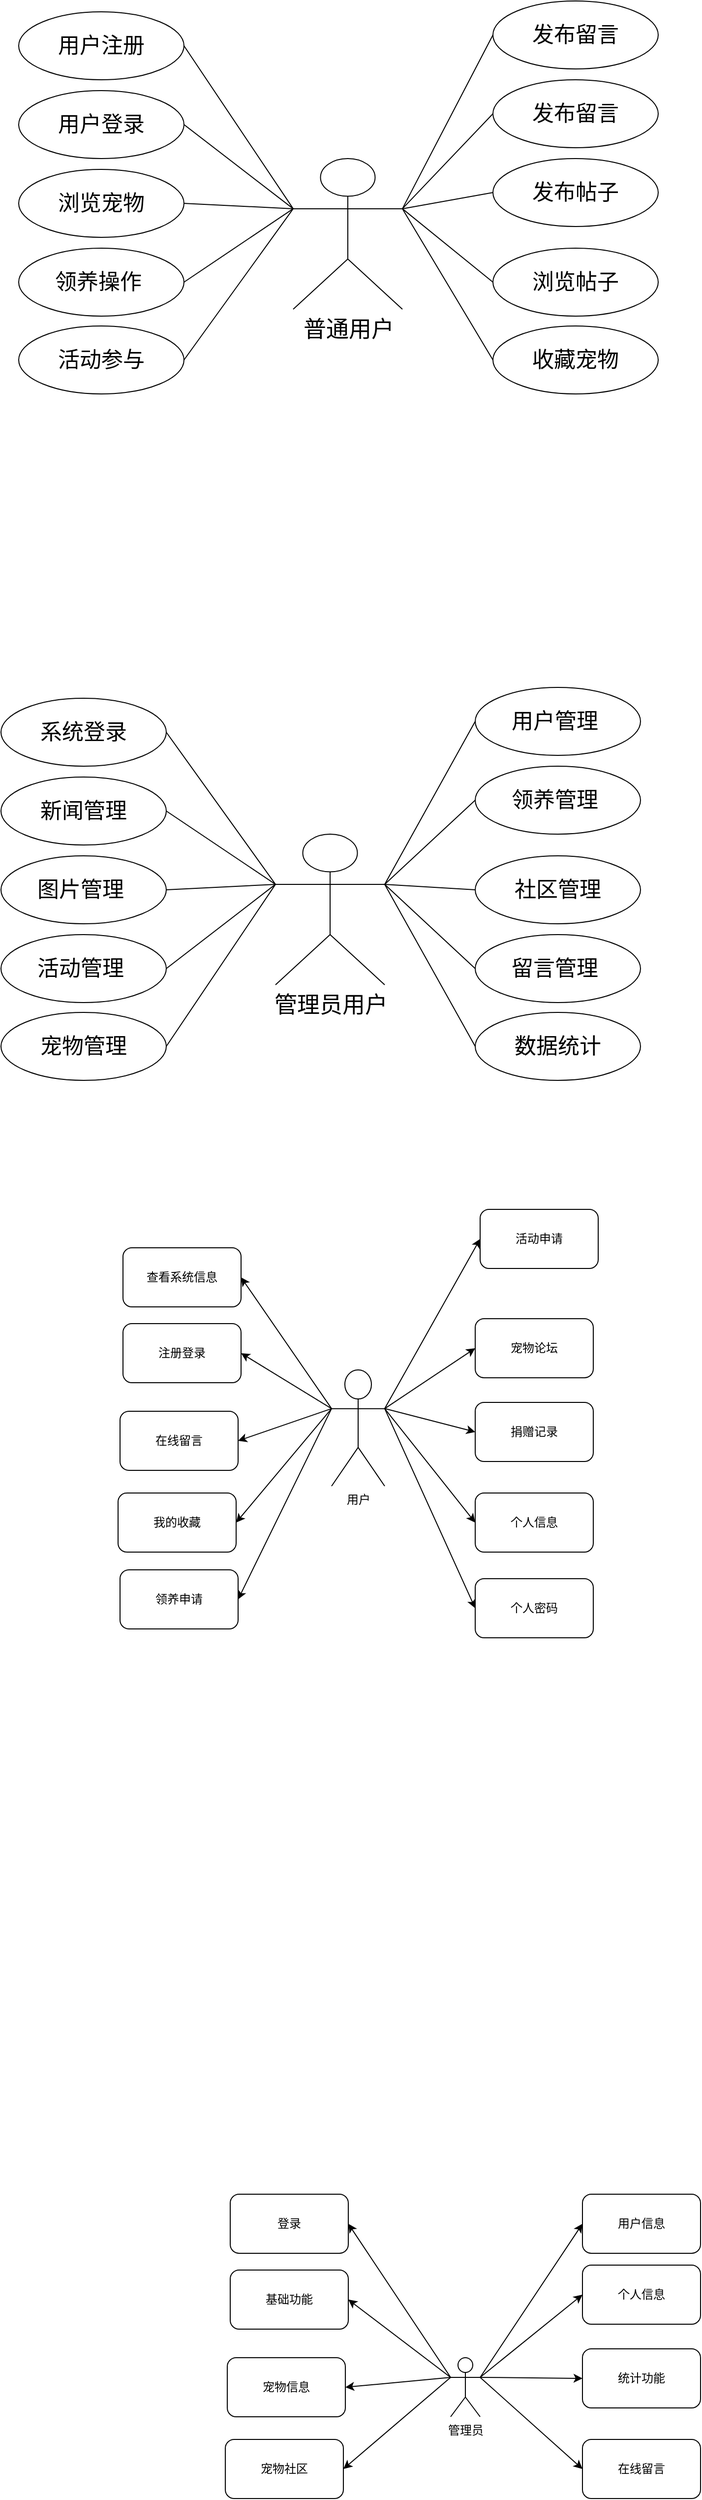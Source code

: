 <mxfile version="26.2.14">
  <diagram name="第 1 页" id="uS2H58pccRV9qT1qM_9W">
    <mxGraphModel dx="994" dy="2170" grid="0" gridSize="10" guides="1" tooltips="1" connect="1" arrows="1" fold="1" page="0" pageScale="1" pageWidth="827" pageHeight="1169" math="0" shadow="0">
      <root>
        <mxCell id="0" />
        <mxCell id="1" parent="0" />
        <mxCell id="VDHGLhJUpDY8RsdzDFgo-6" value="在线留言" style="rounded=1;whiteSpace=wrap;html=1;verticalAlign=middle;align=center;" parent="1" vertex="1">
          <mxGeometry x="121" y="225" width="120" height="60" as="geometry" />
        </mxCell>
        <mxCell id="VDHGLhJUpDY8RsdzDFgo-10" value="我的收藏" style="rounded=1;whiteSpace=wrap;html=1;" parent="1" vertex="1">
          <mxGeometry x="119" y="308" width="120" height="60" as="geometry" />
        </mxCell>
        <mxCell id="VDHGLhJUpDY8RsdzDFgo-11" value="注册登录" style="rounded=1;whiteSpace=wrap;html=1;" parent="1" vertex="1">
          <mxGeometry x="124" y="136" width="120" height="60" as="geometry" />
        </mxCell>
        <mxCell id="VDHGLhJUpDY8RsdzDFgo-12" value="查看系统信息" style="rounded=1;whiteSpace=wrap;html=1;" parent="1" vertex="1">
          <mxGeometry x="124" y="59" width="120" height="60" as="geometry" />
        </mxCell>
        <mxCell id="VDHGLhJUpDY8RsdzDFgo-14" value="活动申请" style="rounded=1;whiteSpace=wrap;html=1;direction=east;" parent="1" vertex="1">
          <mxGeometry x="487" y="20" width="120" height="60" as="geometry" />
        </mxCell>
        <mxCell id="VDHGLhJUpDY8RsdzDFgo-13" value="领养申请" style="rounded=1;whiteSpace=wrap;html=1;" parent="1" vertex="1">
          <mxGeometry x="121" y="386" width="120" height="60" as="geometry" />
        </mxCell>
        <mxCell id="VDHGLhJUpDY8RsdzDFgo-15" value="宠物论坛" style="rounded=1;whiteSpace=wrap;html=1;" parent="1" vertex="1">
          <mxGeometry x="482" y="131" width="120" height="60" as="geometry" />
        </mxCell>
        <mxCell id="VDHGLhJUpDY8RsdzDFgo-16" value="捐赠记录" style="rounded=1;whiteSpace=wrap;html=1;" parent="1" vertex="1">
          <mxGeometry x="482" y="216" width="120" height="60" as="geometry" />
        </mxCell>
        <mxCell id="VDHGLhJUpDY8RsdzDFgo-17" value="个人信息" style="rounded=1;whiteSpace=wrap;html=1;" parent="1" vertex="1">
          <mxGeometry x="482" y="308" width="120" height="60" as="geometry" />
        </mxCell>
        <mxCell id="VDHGLhJUpDY8RsdzDFgo-18" value="个人密码" style="rounded=1;whiteSpace=wrap;html=1;" parent="1" vertex="1">
          <mxGeometry x="482" y="395" width="120" height="60" as="geometry" />
        </mxCell>
        <mxCell id="IdkYe38QhfolGH_DPRKy-3" value="" style="endArrow=classic;html=1;rounded=0;exitX=0;exitY=0.333;exitDx=0;exitDy=0;exitPerimeter=0;entryX=1;entryY=0.5;entryDx=0;entryDy=0;" parent="1" source="VDHGLhJUpDY8RsdzDFgo-1" target="VDHGLhJUpDY8RsdzDFgo-12" edge="1">
          <mxGeometry width="50" height="50" relative="1" as="geometry">
            <mxPoint x="323" y="216" as="sourcePoint" />
            <mxPoint x="373" y="166" as="targetPoint" />
          </mxGeometry>
        </mxCell>
        <mxCell id="IdkYe38QhfolGH_DPRKy-4" value="" style="endArrow=classic;html=1;rounded=0;entryX=1;entryY=0.5;entryDx=0;entryDy=0;exitX=0;exitY=0.333;exitDx=0;exitDy=0;exitPerimeter=0;" parent="1" source="VDHGLhJUpDY8RsdzDFgo-1" target="VDHGLhJUpDY8RsdzDFgo-11" edge="1">
          <mxGeometry width="50" height="50" relative="1" as="geometry">
            <mxPoint x="358" y="419" as="sourcePoint" />
            <mxPoint x="408" y="369" as="targetPoint" />
          </mxGeometry>
        </mxCell>
        <mxCell id="IdkYe38QhfolGH_DPRKy-5" value="" style="endArrow=classic;html=1;rounded=0;entryX=1;entryY=0.5;entryDx=0;entryDy=0;exitX=0;exitY=0.333;exitDx=0;exitDy=0;exitPerimeter=0;" parent="1" source="VDHGLhJUpDY8RsdzDFgo-1" target="VDHGLhJUpDY8RsdzDFgo-6" edge="1">
          <mxGeometry width="50" height="50" relative="1" as="geometry">
            <mxPoint x="358" y="419" as="sourcePoint" />
            <mxPoint x="408" y="369" as="targetPoint" />
          </mxGeometry>
        </mxCell>
        <mxCell id="IdkYe38QhfolGH_DPRKy-6" value="" style="endArrow=classic;html=1;rounded=0;entryX=1;entryY=0.5;entryDx=0;entryDy=0;exitX=0;exitY=0.333;exitDx=0;exitDy=0;exitPerimeter=0;" parent="1" source="VDHGLhJUpDY8RsdzDFgo-1" target="VDHGLhJUpDY8RsdzDFgo-10" edge="1">
          <mxGeometry width="50" height="50" relative="1" as="geometry">
            <mxPoint x="358" y="419" as="sourcePoint" />
            <mxPoint x="408" y="369" as="targetPoint" />
          </mxGeometry>
        </mxCell>
        <mxCell id="IdkYe38QhfolGH_DPRKy-7" value="" style="endArrow=classic;html=1;rounded=0;entryX=1;entryY=0.5;entryDx=0;entryDy=0;exitX=0;exitY=0.333;exitDx=0;exitDy=0;exitPerimeter=0;" parent="1" target="VDHGLhJUpDY8RsdzDFgo-13" edge="1" source="VDHGLhJUpDY8RsdzDFgo-1">
          <mxGeometry width="50" height="50" relative="1" as="geometry">
            <mxPoint x="346" y="245" as="sourcePoint" />
            <mxPoint x="408" y="369" as="targetPoint" />
          </mxGeometry>
        </mxCell>
        <mxCell id="IdkYe38QhfolGH_DPRKy-8" value="" style="endArrow=classic;html=1;rounded=0;entryX=0;entryY=0.5;entryDx=0;entryDy=0;exitX=1;exitY=0.333;exitDx=0;exitDy=0;exitPerimeter=0;" parent="1" source="VDHGLhJUpDY8RsdzDFgo-1" target="VDHGLhJUpDY8RsdzDFgo-14" edge="1">
          <mxGeometry width="50" height="50" relative="1" as="geometry">
            <mxPoint x="358" y="225" as="sourcePoint" />
            <mxPoint x="467" y="136" as="targetPoint" />
          </mxGeometry>
        </mxCell>
        <mxCell id="IdkYe38QhfolGH_DPRKy-9" value="" style="endArrow=classic;html=1;rounded=0;entryX=0;entryY=0.5;entryDx=0;entryDy=0;exitX=1;exitY=0.333;exitDx=0;exitDy=0;exitPerimeter=0;" parent="1" source="VDHGLhJUpDY8RsdzDFgo-1" target="VDHGLhJUpDY8RsdzDFgo-15" edge="1">
          <mxGeometry width="50" height="50" relative="1" as="geometry">
            <mxPoint x="358" y="225" as="sourcePoint" />
            <mxPoint x="408" y="175" as="targetPoint" />
          </mxGeometry>
        </mxCell>
        <mxCell id="IdkYe38QhfolGH_DPRKy-11" value="" style="endArrow=classic;html=1;rounded=0;exitX=1;exitY=0.333;exitDx=0;exitDy=0;exitPerimeter=0;entryX=0;entryY=0.5;entryDx=0;entryDy=0;" parent="1" source="VDHGLhJUpDY8RsdzDFgo-1" target="VDHGLhJUpDY8RsdzDFgo-16" edge="1">
          <mxGeometry width="50" height="50" relative="1" as="geometry">
            <mxPoint x="358" y="225" as="sourcePoint" />
            <mxPoint x="408" y="175" as="targetPoint" />
          </mxGeometry>
        </mxCell>
        <mxCell id="IdkYe38QhfolGH_DPRKy-12" value="" style="endArrow=classic;html=1;rounded=0;entryX=0;entryY=0.5;entryDx=0;entryDy=0;exitX=1;exitY=0.333;exitDx=0;exitDy=0;exitPerimeter=0;" parent="1" source="VDHGLhJUpDY8RsdzDFgo-1" target="VDHGLhJUpDY8RsdzDFgo-17" edge="1">
          <mxGeometry width="50" height="50" relative="1" as="geometry">
            <mxPoint x="358" y="225" as="sourcePoint" />
            <mxPoint x="408" y="175" as="targetPoint" />
          </mxGeometry>
        </mxCell>
        <mxCell id="IdkYe38QhfolGH_DPRKy-13" value="" style="endArrow=classic;html=1;rounded=0;entryX=0;entryY=0.5;entryDx=0;entryDy=0;exitX=1;exitY=0.333;exitDx=0;exitDy=0;exitPerimeter=0;" parent="1" source="VDHGLhJUpDY8RsdzDFgo-1" target="VDHGLhJUpDY8RsdzDFgo-18" edge="1">
          <mxGeometry width="50" height="50" relative="1" as="geometry">
            <mxPoint x="389" y="288" as="sourcePoint" />
            <mxPoint x="408" y="175" as="targetPoint" />
          </mxGeometry>
        </mxCell>
        <mxCell id="IdkYe38QhfolGH_DPRKy-14" value="管理员" style="shape=umlActor;verticalLabelPosition=bottom;verticalAlign=top;html=1;outlineConnect=0;" parent="1" vertex="1">
          <mxGeometry x="457" y="1186" width="30" height="60" as="geometry" />
        </mxCell>
        <mxCell id="IdkYe38QhfolGH_DPRKy-15" value="宠物信息" style="rounded=1;whiteSpace=wrap;html=1;verticalAlign=middle;align=center;" parent="1" vertex="1">
          <mxGeometry x="230" y="1186" width="120" height="60" as="geometry" />
        </mxCell>
        <mxCell id="IdkYe38QhfolGH_DPRKy-16" value="宠物社区" style="rounded=1;whiteSpace=wrap;html=1;" parent="1" vertex="1">
          <mxGeometry x="228" y="1269" width="120" height="60" as="geometry" />
        </mxCell>
        <mxCell id="IdkYe38QhfolGH_DPRKy-17" value="基础功能" style="rounded=1;whiteSpace=wrap;html=1;" parent="1" vertex="1">
          <mxGeometry x="233" y="1097" width="120" height="60" as="geometry" />
        </mxCell>
        <mxCell id="IdkYe38QhfolGH_DPRKy-18" value="登录" style="rounded=1;whiteSpace=wrap;html=1;" parent="1" vertex="1">
          <mxGeometry x="233" y="1020" width="120" height="60" as="geometry" />
        </mxCell>
        <mxCell id="IdkYe38QhfolGH_DPRKy-20" value="用户信息" style="rounded=1;whiteSpace=wrap;html=1;" parent="1" vertex="1">
          <mxGeometry x="591" y="1020" width="120" height="60" as="geometry" />
        </mxCell>
        <mxCell id="IdkYe38QhfolGH_DPRKy-21" value="个人信息" style="rounded=1;whiteSpace=wrap;html=1;" parent="1" vertex="1">
          <mxGeometry x="591" y="1092" width="120" height="60" as="geometry" />
        </mxCell>
        <mxCell id="IdkYe38QhfolGH_DPRKy-22" value="统计功能" style="rounded=1;whiteSpace=wrap;html=1;" parent="1" vertex="1">
          <mxGeometry x="591" y="1177" width="120" height="60" as="geometry" />
        </mxCell>
        <mxCell id="IdkYe38QhfolGH_DPRKy-23" value="在线留言" style="rounded=1;whiteSpace=wrap;html=1;" parent="1" vertex="1">
          <mxGeometry x="591" y="1269" width="120" height="60" as="geometry" />
        </mxCell>
        <mxCell id="IdkYe38QhfolGH_DPRKy-25" value="" style="endArrow=classic;html=1;rounded=0;exitX=0;exitY=0.333;exitDx=0;exitDy=0;exitPerimeter=0;entryX=1;entryY=0.5;entryDx=0;entryDy=0;" parent="1" source="IdkYe38QhfolGH_DPRKy-14" target="IdkYe38QhfolGH_DPRKy-18" edge="1">
          <mxGeometry width="50" height="50" relative="1" as="geometry">
            <mxPoint x="432" y="1177" as="sourcePoint" />
            <mxPoint x="482" y="1127" as="targetPoint" />
          </mxGeometry>
        </mxCell>
        <mxCell id="IdkYe38QhfolGH_DPRKy-26" value="" style="endArrow=classic;html=1;rounded=0;entryX=1;entryY=0.5;entryDx=0;entryDy=0;exitX=0;exitY=0.333;exitDx=0;exitDy=0;exitPerimeter=0;" parent="1" source="IdkYe38QhfolGH_DPRKy-14" target="IdkYe38QhfolGH_DPRKy-17" edge="1">
          <mxGeometry width="50" height="50" relative="1" as="geometry">
            <mxPoint x="467" y="1380" as="sourcePoint" />
            <mxPoint x="517" y="1330" as="targetPoint" />
          </mxGeometry>
        </mxCell>
        <mxCell id="IdkYe38QhfolGH_DPRKy-27" value="" style="endArrow=classic;html=1;rounded=0;entryX=1;entryY=0.5;entryDx=0;entryDy=0;exitX=0;exitY=0.333;exitDx=0;exitDy=0;exitPerimeter=0;" parent="1" source="IdkYe38QhfolGH_DPRKy-14" target="IdkYe38QhfolGH_DPRKy-15" edge="1">
          <mxGeometry width="50" height="50" relative="1" as="geometry">
            <mxPoint x="467" y="1380" as="sourcePoint" />
            <mxPoint x="517" y="1330" as="targetPoint" />
          </mxGeometry>
        </mxCell>
        <mxCell id="IdkYe38QhfolGH_DPRKy-28" value="" style="endArrow=classic;html=1;rounded=0;entryX=1;entryY=0.5;entryDx=0;entryDy=0;exitX=0;exitY=0.333;exitDx=0;exitDy=0;exitPerimeter=0;" parent="1" source="IdkYe38QhfolGH_DPRKy-14" target="IdkYe38QhfolGH_DPRKy-16" edge="1">
          <mxGeometry width="50" height="50" relative="1" as="geometry">
            <mxPoint x="467" y="1380" as="sourcePoint" />
            <mxPoint x="517" y="1330" as="targetPoint" />
          </mxGeometry>
        </mxCell>
        <mxCell id="IdkYe38QhfolGH_DPRKy-30" value="" style="endArrow=classic;html=1;rounded=0;entryX=0;entryY=0.5;entryDx=0;entryDy=0;exitX=1;exitY=0.333;exitDx=0;exitDy=0;exitPerimeter=0;" parent="1" source="IdkYe38QhfolGH_DPRKy-14" target="IdkYe38QhfolGH_DPRKy-20" edge="1">
          <mxGeometry width="50" height="50" relative="1" as="geometry">
            <mxPoint x="467" y="1186" as="sourcePoint" />
            <mxPoint x="576" y="1097" as="targetPoint" />
          </mxGeometry>
        </mxCell>
        <mxCell id="IdkYe38QhfolGH_DPRKy-31" value="" style="endArrow=classic;html=1;rounded=0;entryX=0;entryY=0.5;entryDx=0;entryDy=0;exitX=1;exitY=0.333;exitDx=0;exitDy=0;exitPerimeter=0;" parent="1" source="IdkYe38QhfolGH_DPRKy-14" target="IdkYe38QhfolGH_DPRKy-21" edge="1">
          <mxGeometry width="50" height="50" relative="1" as="geometry">
            <mxPoint x="467" y="1186" as="sourcePoint" />
            <mxPoint x="517" y="1136" as="targetPoint" />
          </mxGeometry>
        </mxCell>
        <mxCell id="IdkYe38QhfolGH_DPRKy-32" value="" style="endArrow=classic;html=1;rounded=0;exitX=1;exitY=0.333;exitDx=0;exitDy=0;exitPerimeter=0;entryX=0;entryY=0.5;entryDx=0;entryDy=0;" parent="1" source="IdkYe38QhfolGH_DPRKy-14" target="IdkYe38QhfolGH_DPRKy-22" edge="1">
          <mxGeometry width="50" height="50" relative="1" as="geometry">
            <mxPoint x="467" y="1186" as="sourcePoint" />
            <mxPoint x="517" y="1136" as="targetPoint" />
          </mxGeometry>
        </mxCell>
        <mxCell id="IdkYe38QhfolGH_DPRKy-33" value="" style="endArrow=classic;html=1;rounded=0;entryX=0;entryY=0.5;entryDx=0;entryDy=0;exitX=1;exitY=0.333;exitDx=0;exitDy=0;exitPerimeter=0;" parent="1" source="IdkYe38QhfolGH_DPRKy-14" target="IdkYe38QhfolGH_DPRKy-23" edge="1">
          <mxGeometry width="50" height="50" relative="1" as="geometry">
            <mxPoint x="467" y="1186" as="sourcePoint" />
            <mxPoint x="517" y="1136" as="targetPoint" />
          </mxGeometry>
        </mxCell>
        <mxCell id="VDHGLhJUpDY8RsdzDFgo-1" value="用户" style="shape=umlActor;verticalLabelPosition=bottom;verticalAlign=top;html=1;outlineConnect=0;" parent="1" vertex="1">
          <mxGeometry x="336" y="183" width="54" height="118" as="geometry" />
        </mxCell>
        <mxCell id="zf7IheJZGBFKekFb0VpP-5" value="&lt;font style=&quot;font-size: 22px;&quot;&gt;用户管理&amp;nbsp;&lt;/font&gt;" style="ellipse;whiteSpace=wrap;html=1;" vertex="1" parent="1">
          <mxGeometry x="482" y="-510" width="168" height="69" as="geometry" />
        </mxCell>
        <mxCell id="zf7IheJZGBFKekFb0VpP-6" value="&lt;font style=&quot;font-size: 23px;&quot;&gt;管理员用户&lt;/font&gt;" style="shape=umlActor;verticalLabelPosition=bottom;verticalAlign=top;html=1;outlineConnect=0;" vertex="1" parent="1">
          <mxGeometry x="279" y="-361" width="111" height="153" as="geometry" />
        </mxCell>
        <mxCell id="zf7IheJZGBFKekFb0VpP-7" value="" style="endArrow=none;html=1;rounded=0;entryX=0;entryY=0.5;entryDx=0;entryDy=0;exitX=1;exitY=0.333;exitDx=0;exitDy=0;exitPerimeter=0;" edge="1" parent="1" source="zf7IheJZGBFKekFb0VpP-6" target="zf7IheJZGBFKekFb0VpP-5">
          <mxGeometry width="50" height="50" relative="1" as="geometry">
            <mxPoint x="390" y="231" as="sourcePoint" />
            <mxPoint x="317" y="-1" as="targetPoint" />
          </mxGeometry>
        </mxCell>
        <mxCell id="zf7IheJZGBFKekFb0VpP-9" value="&lt;font style=&quot;font-size: 22px;&quot;&gt;新闻管理&lt;/font&gt;" style="ellipse;whiteSpace=wrap;html=1;" vertex="1" parent="1">
          <mxGeometry y="-419" width="168" height="69" as="geometry" />
        </mxCell>
        <mxCell id="zf7IheJZGBFKekFb0VpP-10" value="&lt;font style=&quot;font-size: 22px;&quot;&gt;图片管理&amp;nbsp;&lt;/font&gt;" style="ellipse;whiteSpace=wrap;html=1;" vertex="1" parent="1">
          <mxGeometry y="-339" width="168" height="69" as="geometry" />
        </mxCell>
        <mxCell id="zf7IheJZGBFKekFb0VpP-11" value="&lt;font style=&quot;font-size: 22px;&quot;&gt;领养管理&amp;nbsp;&lt;/font&gt;" style="ellipse;whiteSpace=wrap;html=1;" vertex="1" parent="1">
          <mxGeometry x="482" y="-430" width="168" height="69" as="geometry" />
        </mxCell>
        <mxCell id="zf7IheJZGBFKekFb0VpP-12" value="&lt;font style=&quot;font-size: 22px;&quot;&gt;活动管理&amp;nbsp;&lt;/font&gt;" style="ellipse;whiteSpace=wrap;html=1;" vertex="1" parent="1">
          <mxGeometry y="-259" width="168" height="69" as="geometry" />
        </mxCell>
        <mxCell id="zf7IheJZGBFKekFb0VpP-14" value="&lt;font style=&quot;font-size: 22px;&quot;&gt;宠物管理&lt;/font&gt;" style="ellipse;whiteSpace=wrap;html=1;" vertex="1" parent="1">
          <mxGeometry y="-180" width="168" height="69" as="geometry" />
        </mxCell>
        <mxCell id="zf7IheJZGBFKekFb0VpP-13" value="&lt;font style=&quot;font-size: 22px;&quot;&gt;社区管理&lt;/font&gt;" style="ellipse;whiteSpace=wrap;html=1;" vertex="1" parent="1">
          <mxGeometry x="482" y="-339" width="168" height="69" as="geometry" />
        </mxCell>
        <mxCell id="zf7IheJZGBFKekFb0VpP-16" value="&lt;font style=&quot;font-size: 22px;&quot;&gt;留言管理&amp;nbsp;&lt;/font&gt;" style="ellipse;whiteSpace=wrap;html=1;" vertex="1" parent="1">
          <mxGeometry x="482" y="-259" width="168" height="69" as="geometry" />
        </mxCell>
        <mxCell id="zf7IheJZGBFKekFb0VpP-17" value="" style="endArrow=none;html=1;rounded=0;entryX=0;entryY=0.5;entryDx=0;entryDy=0;exitX=1;exitY=0.333;exitDx=0;exitDy=0;exitPerimeter=0;" edge="1" parent="1" source="zf7IheJZGBFKekFb0VpP-6" target="zf7IheJZGBFKekFb0VpP-11">
          <mxGeometry width="50" height="50" relative="1" as="geometry">
            <mxPoint x="390" y="-220" as="sourcePoint" />
            <mxPoint x="440" y="-270" as="targetPoint" />
          </mxGeometry>
        </mxCell>
        <mxCell id="zf7IheJZGBFKekFb0VpP-18" value="&lt;font style=&quot;font-size: 22px;&quot;&gt;数据统计&lt;/font&gt;" style="ellipse;whiteSpace=wrap;html=1;" vertex="1" parent="1">
          <mxGeometry x="482" y="-180" width="168" height="69" as="geometry" />
        </mxCell>
        <mxCell id="zf7IheJZGBFKekFb0VpP-19" value="&lt;font style=&quot;font-size: 22px;&quot;&gt;系统登录&lt;/font&gt;" style="ellipse;whiteSpace=wrap;html=1;" vertex="1" parent="1">
          <mxGeometry y="-499" width="168" height="69" as="geometry" />
        </mxCell>
        <mxCell id="zf7IheJZGBFKekFb0VpP-20" value="" style="endArrow=none;html=1;rounded=0;exitX=0;exitY=0.5;exitDx=0;exitDy=0;entryX=1;entryY=0.333;entryDx=0;entryDy=0;entryPerimeter=0;" edge="1" parent="1" source="zf7IheJZGBFKekFb0VpP-16" target="zf7IheJZGBFKekFb0VpP-6">
          <mxGeometry width="50" height="50" relative="1" as="geometry">
            <mxPoint x="240" y="10" as="sourcePoint" />
            <mxPoint x="380" y="-280" as="targetPoint" />
          </mxGeometry>
        </mxCell>
        <mxCell id="zf7IheJZGBFKekFb0VpP-21" value="" style="endArrow=none;html=1;rounded=0;entryX=0;entryY=0.5;entryDx=0;entryDy=0;exitX=1;exitY=0.333;exitDx=0;exitDy=0;exitPerimeter=0;" edge="1" parent="1" source="zf7IheJZGBFKekFb0VpP-6" target="zf7IheJZGBFKekFb0VpP-18">
          <mxGeometry width="50" height="50" relative="1" as="geometry">
            <mxPoint x="380" y="-80" as="sourcePoint" />
            <mxPoint x="430" y="-130" as="targetPoint" />
          </mxGeometry>
        </mxCell>
        <mxCell id="zf7IheJZGBFKekFb0VpP-22" value="" style="endArrow=none;html=1;rounded=0;entryX=0;entryY=0.5;entryDx=0;entryDy=0;exitX=1;exitY=0.333;exitDx=0;exitDy=0;exitPerimeter=0;" edge="1" parent="1" source="zf7IheJZGBFKekFb0VpP-6" target="zf7IheJZGBFKekFb0VpP-13">
          <mxGeometry width="50" height="50" relative="1" as="geometry">
            <mxPoint x="290" y="-80" as="sourcePoint" />
            <mxPoint x="340" y="-130" as="targetPoint" />
          </mxGeometry>
        </mxCell>
        <mxCell id="zf7IheJZGBFKekFb0VpP-23" value="" style="endArrow=none;html=1;rounded=0;entryX=0;entryY=0.333;entryDx=0;entryDy=0;entryPerimeter=0;exitX=1;exitY=0.5;exitDx=0;exitDy=0;" edge="1" parent="1" source="zf7IheJZGBFKekFb0VpP-19" target="zf7IheJZGBFKekFb0VpP-6">
          <mxGeometry width="50" height="50" relative="1" as="geometry">
            <mxPoint x="190" as="sourcePoint" />
            <mxPoint x="240" y="-50" as="targetPoint" />
          </mxGeometry>
        </mxCell>
        <mxCell id="zf7IheJZGBFKekFb0VpP-24" value="" style="endArrow=none;html=1;rounded=0;entryX=0;entryY=0.333;entryDx=0;entryDy=0;entryPerimeter=0;exitX=1;exitY=0.5;exitDx=0;exitDy=0;" edge="1" parent="1" source="zf7IheJZGBFKekFb0VpP-9" target="zf7IheJZGBFKekFb0VpP-6">
          <mxGeometry width="50" height="50" relative="1" as="geometry">
            <mxPoint x="140" y="-10" as="sourcePoint" />
            <mxPoint x="190" y="-60" as="targetPoint" />
          </mxGeometry>
        </mxCell>
        <mxCell id="zf7IheJZGBFKekFb0VpP-25" value="" style="endArrow=none;html=1;rounded=0;entryX=0;entryY=0.333;entryDx=0;entryDy=0;entryPerimeter=0;exitX=1;exitY=0.5;exitDx=0;exitDy=0;" edge="1" parent="1" source="zf7IheJZGBFKekFb0VpP-10" target="zf7IheJZGBFKekFb0VpP-6">
          <mxGeometry width="50" height="50" relative="1" as="geometry">
            <mxPoint x="70" y="-10" as="sourcePoint" />
            <mxPoint x="120" y="-60" as="targetPoint" />
          </mxGeometry>
        </mxCell>
        <mxCell id="zf7IheJZGBFKekFb0VpP-26" value="" style="endArrow=none;html=1;rounded=0;entryX=0;entryY=0.333;entryDx=0;entryDy=0;entryPerimeter=0;exitX=1;exitY=0.5;exitDx=0;exitDy=0;" edge="1" parent="1" source="zf7IheJZGBFKekFb0VpP-12" target="zf7IheJZGBFKekFb0VpP-6">
          <mxGeometry width="50" height="50" relative="1" as="geometry">
            <mxPoint x="-10" y="20" as="sourcePoint" />
            <mxPoint x="40" y="-30" as="targetPoint" />
          </mxGeometry>
        </mxCell>
        <mxCell id="zf7IheJZGBFKekFb0VpP-27" value="" style="endArrow=none;html=1;rounded=0;exitX=1;exitY=0.5;exitDx=0;exitDy=0;entryX=0;entryY=0.333;entryDx=0;entryDy=0;entryPerimeter=0;" edge="1" parent="1" source="zf7IheJZGBFKekFb0VpP-14" target="zf7IheJZGBFKekFb0VpP-6">
          <mxGeometry width="50" height="50" relative="1" as="geometry">
            <mxPoint x="40" as="sourcePoint" />
            <mxPoint x="260" y="-220" as="targetPoint" />
          </mxGeometry>
        </mxCell>
        <mxCell id="zf7IheJZGBFKekFb0VpP-34" value="&lt;font style=&quot;font-size: 22px;&quot;&gt;发布留言&lt;/font&gt;" style="ellipse;whiteSpace=wrap;html=1;" vertex="1" parent="1">
          <mxGeometry x="500" y="-1207" width="168" height="69" as="geometry" />
        </mxCell>
        <mxCell id="zf7IheJZGBFKekFb0VpP-35" value="&lt;font style=&quot;font-size: 23px;&quot;&gt;普通用户&lt;/font&gt;" style="shape=umlActor;verticalLabelPosition=bottom;verticalAlign=top;html=1;outlineConnect=0;" vertex="1" parent="1">
          <mxGeometry x="297" y="-1047" width="111" height="153" as="geometry" />
        </mxCell>
        <mxCell id="zf7IheJZGBFKekFb0VpP-36" value="" style="endArrow=none;html=1;rounded=0;entryX=0;entryY=0.5;entryDx=0;entryDy=0;exitX=1;exitY=0.333;exitDx=0;exitDy=0;exitPerimeter=0;" edge="1" source="zf7IheJZGBFKekFb0VpP-35" target="zf7IheJZGBFKekFb0VpP-34" parent="1">
          <mxGeometry width="50" height="50" relative="1" as="geometry">
            <mxPoint x="408" y="-466" as="sourcePoint" />
            <mxPoint x="335" y="-698" as="targetPoint" />
          </mxGeometry>
        </mxCell>
        <mxCell id="zf7IheJZGBFKekFb0VpP-37" value="&lt;font style=&quot;font-size: 22px;&quot;&gt;用户登录&lt;/font&gt;" style="ellipse;whiteSpace=wrap;html=1;" vertex="1" parent="1">
          <mxGeometry x="18" y="-1116" width="168" height="69" as="geometry" />
        </mxCell>
        <mxCell id="zf7IheJZGBFKekFb0VpP-38" value="&lt;font style=&quot;font-size: 22px;&quot;&gt;浏览宠物&lt;/font&gt;" style="ellipse;whiteSpace=wrap;html=1;" vertex="1" parent="1">
          <mxGeometry x="18" y="-1036" width="168" height="69" as="geometry" />
        </mxCell>
        <mxCell id="zf7IheJZGBFKekFb0VpP-39" value="&lt;font style=&quot;font-size: 22px;&quot;&gt;发布留言&lt;/font&gt;" style="ellipse;whiteSpace=wrap;html=1;" vertex="1" parent="1">
          <mxGeometry x="500" y="-1127" width="168" height="69" as="geometry" />
        </mxCell>
        <mxCell id="zf7IheJZGBFKekFb0VpP-40" value="&lt;font style=&quot;font-size: 22px;&quot;&gt;领养操作&amp;nbsp;&lt;/font&gt;" style="ellipse;whiteSpace=wrap;html=1;" vertex="1" parent="1">
          <mxGeometry x="18" y="-956" width="168" height="69" as="geometry" />
        </mxCell>
        <mxCell id="zf7IheJZGBFKekFb0VpP-41" value="&lt;font style=&quot;font-size: 22px;&quot;&gt;活动参与&lt;/font&gt;" style="ellipse;whiteSpace=wrap;html=1;" vertex="1" parent="1">
          <mxGeometry x="18" y="-877" width="168" height="69" as="geometry" />
        </mxCell>
        <mxCell id="zf7IheJZGBFKekFb0VpP-42" value="&lt;font style=&quot;font-size: 22px;&quot;&gt;发布帖子&lt;/font&gt;" style="ellipse;whiteSpace=wrap;html=1;" vertex="1" parent="1">
          <mxGeometry x="500" y="-1047" width="168" height="69" as="geometry" />
        </mxCell>
        <mxCell id="zf7IheJZGBFKekFb0VpP-43" value="&lt;font style=&quot;font-size: 22px;&quot;&gt;浏览帖子&lt;/font&gt;" style="ellipse;whiteSpace=wrap;html=1;" vertex="1" parent="1">
          <mxGeometry x="500" y="-956" width="168" height="69" as="geometry" />
        </mxCell>
        <mxCell id="zf7IheJZGBFKekFb0VpP-44" value="" style="endArrow=none;html=1;rounded=0;entryX=0;entryY=0.5;entryDx=0;entryDy=0;exitX=1;exitY=0.333;exitDx=0;exitDy=0;exitPerimeter=0;" edge="1" source="zf7IheJZGBFKekFb0VpP-35" target="zf7IheJZGBFKekFb0VpP-39" parent="1">
          <mxGeometry width="50" height="50" relative="1" as="geometry">
            <mxPoint x="408" y="-917" as="sourcePoint" />
            <mxPoint x="458" y="-967" as="targetPoint" />
          </mxGeometry>
        </mxCell>
        <mxCell id="zf7IheJZGBFKekFb0VpP-45" value="&lt;font style=&quot;font-size: 22px;&quot;&gt;收藏宠物&lt;/font&gt;" style="ellipse;whiteSpace=wrap;html=1;" vertex="1" parent="1">
          <mxGeometry x="500" y="-877" width="168" height="69" as="geometry" />
        </mxCell>
        <mxCell id="zf7IheJZGBFKekFb0VpP-46" value="&lt;font style=&quot;font-size: 22px;&quot;&gt;用户注册&lt;/font&gt;" style="ellipse;whiteSpace=wrap;html=1;" vertex="1" parent="1">
          <mxGeometry x="18" y="-1196" width="168" height="69" as="geometry" />
        </mxCell>
        <mxCell id="zf7IheJZGBFKekFb0VpP-47" value="" style="endArrow=none;html=1;rounded=0;exitX=0;exitY=0.5;exitDx=0;exitDy=0;entryX=1;entryY=0.333;entryDx=0;entryDy=0;entryPerimeter=0;" edge="1" source="zf7IheJZGBFKekFb0VpP-43" target="zf7IheJZGBFKekFb0VpP-35" parent="1">
          <mxGeometry width="50" height="50" relative="1" as="geometry">
            <mxPoint x="258" y="-687" as="sourcePoint" />
            <mxPoint x="398" y="-977" as="targetPoint" />
          </mxGeometry>
        </mxCell>
        <mxCell id="zf7IheJZGBFKekFb0VpP-48" value="" style="endArrow=none;html=1;rounded=0;entryX=0;entryY=0.5;entryDx=0;entryDy=0;exitX=1;exitY=0.333;exitDx=0;exitDy=0;exitPerimeter=0;" edge="1" source="zf7IheJZGBFKekFb0VpP-35" target="zf7IheJZGBFKekFb0VpP-45" parent="1">
          <mxGeometry width="50" height="50" relative="1" as="geometry">
            <mxPoint x="398" y="-777" as="sourcePoint" />
            <mxPoint x="448" y="-827" as="targetPoint" />
          </mxGeometry>
        </mxCell>
        <mxCell id="zf7IheJZGBFKekFb0VpP-49" value="" style="endArrow=none;html=1;rounded=0;entryX=0;entryY=0.5;entryDx=0;entryDy=0;exitX=1;exitY=0.333;exitDx=0;exitDy=0;exitPerimeter=0;" edge="1" source="zf7IheJZGBFKekFb0VpP-35" target="zf7IheJZGBFKekFb0VpP-42" parent="1">
          <mxGeometry width="50" height="50" relative="1" as="geometry">
            <mxPoint x="308" y="-777" as="sourcePoint" />
            <mxPoint x="358" y="-827" as="targetPoint" />
          </mxGeometry>
        </mxCell>
        <mxCell id="zf7IheJZGBFKekFb0VpP-50" value="" style="endArrow=none;html=1;rounded=0;entryX=0;entryY=0.333;entryDx=0;entryDy=0;entryPerimeter=0;exitX=1;exitY=0.5;exitDx=0;exitDy=0;" edge="1" source="zf7IheJZGBFKekFb0VpP-46" target="zf7IheJZGBFKekFb0VpP-35" parent="1">
          <mxGeometry width="50" height="50" relative="1" as="geometry">
            <mxPoint x="208" y="-697" as="sourcePoint" />
            <mxPoint x="258" y="-747" as="targetPoint" />
          </mxGeometry>
        </mxCell>
        <mxCell id="zf7IheJZGBFKekFb0VpP-51" value="" style="endArrow=none;html=1;rounded=0;entryX=0;entryY=0.333;entryDx=0;entryDy=0;entryPerimeter=0;exitX=1;exitY=0.5;exitDx=0;exitDy=0;" edge="1" source="zf7IheJZGBFKekFb0VpP-37" target="zf7IheJZGBFKekFb0VpP-35" parent="1">
          <mxGeometry width="50" height="50" relative="1" as="geometry">
            <mxPoint x="158" y="-707" as="sourcePoint" />
            <mxPoint x="208" y="-757" as="targetPoint" />
          </mxGeometry>
        </mxCell>
        <mxCell id="zf7IheJZGBFKekFb0VpP-52" value="" style="endArrow=none;html=1;rounded=0;entryX=0;entryY=0.333;entryDx=0;entryDy=0;entryPerimeter=0;exitX=1;exitY=0.5;exitDx=0;exitDy=0;" edge="1" source="zf7IheJZGBFKekFb0VpP-38" target="zf7IheJZGBFKekFb0VpP-35" parent="1">
          <mxGeometry width="50" height="50" relative="1" as="geometry">
            <mxPoint x="88" y="-707" as="sourcePoint" />
            <mxPoint x="138" y="-757" as="targetPoint" />
          </mxGeometry>
        </mxCell>
        <mxCell id="zf7IheJZGBFKekFb0VpP-53" value="" style="endArrow=none;html=1;rounded=0;entryX=0;entryY=0.333;entryDx=0;entryDy=0;entryPerimeter=0;exitX=1;exitY=0.5;exitDx=0;exitDy=0;" edge="1" source="zf7IheJZGBFKekFb0VpP-40" target="zf7IheJZGBFKekFb0VpP-35" parent="1">
          <mxGeometry width="50" height="50" relative="1" as="geometry">
            <mxPoint x="8" y="-677" as="sourcePoint" />
            <mxPoint x="58" y="-727" as="targetPoint" />
          </mxGeometry>
        </mxCell>
        <mxCell id="zf7IheJZGBFKekFb0VpP-54" value="" style="endArrow=none;html=1;rounded=0;exitX=1;exitY=0.5;exitDx=0;exitDy=0;entryX=0;entryY=0.333;entryDx=0;entryDy=0;entryPerimeter=0;" edge="1" source="zf7IheJZGBFKekFb0VpP-41" target="zf7IheJZGBFKekFb0VpP-35" parent="1">
          <mxGeometry width="50" height="50" relative="1" as="geometry">
            <mxPoint x="58" y="-697" as="sourcePoint" />
            <mxPoint x="278" y="-917" as="targetPoint" />
          </mxGeometry>
        </mxCell>
      </root>
    </mxGraphModel>
  </diagram>
</mxfile>
